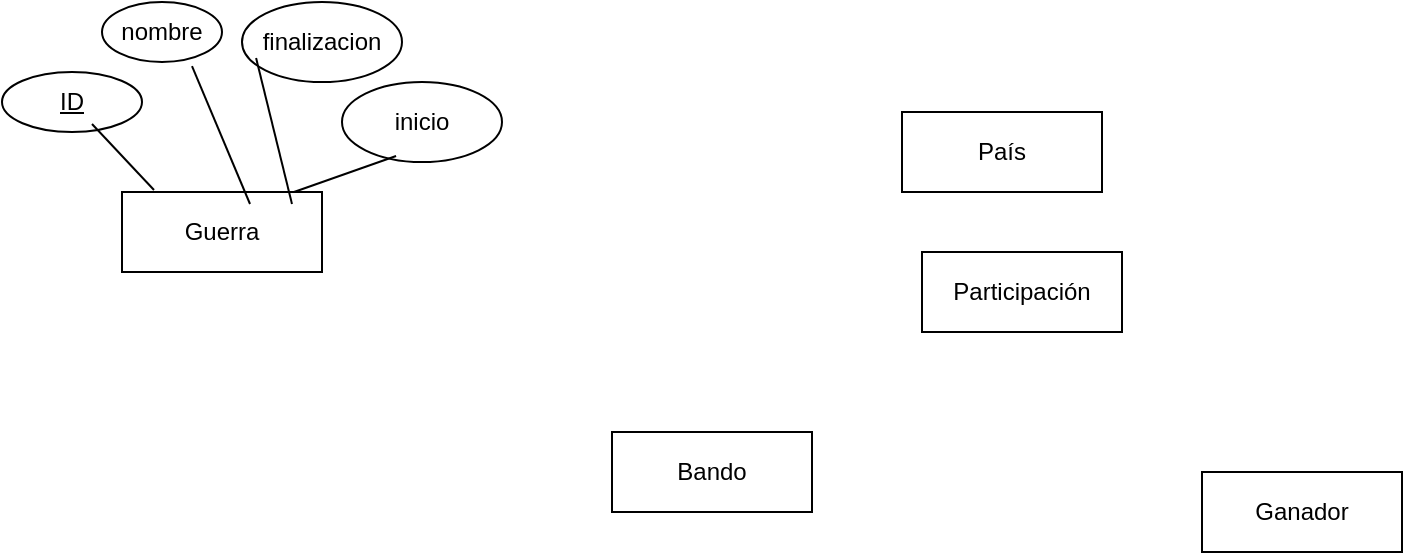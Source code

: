 <mxfile version="22.0.4" type="github">
  <diagram id="R2lEEEUBdFMjLlhIrx00" name="Page-1">
    <mxGraphModel dx="1434" dy="820" grid="1" gridSize="10" guides="1" tooltips="1" connect="1" arrows="1" fold="1" page="1" pageScale="1" pageWidth="850" pageHeight="1100" math="0" shadow="0" extFonts="Permanent Marker^https://fonts.googleapis.com/css?family=Permanent+Marker">
      <root>
        <mxCell id="0" />
        <mxCell id="1" parent="0" />
        <mxCell id="Iet_jWAJXBXSNBwaDiyG-1" value="Guerra" style="whiteSpace=wrap;html=1;align=center;" parent="1" vertex="1">
          <mxGeometry x="80" y="180" width="100" height="40" as="geometry" />
        </mxCell>
        <mxCell id="Iet_jWAJXBXSNBwaDiyG-2" value="País" style="whiteSpace=wrap;html=1;align=center;" parent="1" vertex="1">
          <mxGeometry x="470" y="140" width="100" height="40" as="geometry" />
        </mxCell>
        <mxCell id="Iet_jWAJXBXSNBwaDiyG-3" value="Bando" style="whiteSpace=wrap;html=1;align=center;" parent="1" vertex="1">
          <mxGeometry x="325" y="300" width="100" height="40" as="geometry" />
        </mxCell>
        <mxCell id="Iet_jWAJXBXSNBwaDiyG-4" value="Participación" style="whiteSpace=wrap;html=1;align=center;" parent="1" vertex="1">
          <mxGeometry x="480" y="210" width="100" height="40" as="geometry" />
        </mxCell>
        <mxCell id="Iet_jWAJXBXSNBwaDiyG-5" value="Ganador" style="whiteSpace=wrap;html=1;align=center;" parent="1" vertex="1">
          <mxGeometry x="620" y="320" width="100" height="40" as="geometry" />
        </mxCell>
        <mxCell id="Iet_jWAJXBXSNBwaDiyG-6" value="&lt;u&gt;ID&lt;/u&gt;" style="ellipse;whiteSpace=wrap;html=1;align=center;" parent="1" vertex="1">
          <mxGeometry x="20" y="120" width="70" height="30" as="geometry" />
        </mxCell>
        <mxCell id="AuWt5UhLa8Dw6wnDY-w8-1" value="inicio" style="ellipse;whiteSpace=wrap;html=1;" parent="1" vertex="1">
          <mxGeometry x="190" y="125" width="80" height="40" as="geometry" />
        </mxCell>
        <mxCell id="Iet_jWAJXBXSNBwaDiyG-7" value="nombre" style="ellipse;whiteSpace=wrap;html=1;align=center;" parent="1" vertex="1">
          <mxGeometry x="70" y="85" width="60" height="30" as="geometry" />
        </mxCell>
        <mxCell id="Iet_jWAJXBXSNBwaDiyG-9" value="" style="endArrow=none;html=1;rounded=0;entryX=0.16;entryY=-0.025;entryDx=0;entryDy=0;entryPerimeter=0;exitX=0.643;exitY=0.867;exitDx=0;exitDy=0;exitPerimeter=0;" parent="1" target="Iet_jWAJXBXSNBwaDiyG-1" edge="1" source="Iet_jWAJXBXSNBwaDiyG-6">
          <mxGeometry relative="1" as="geometry">
            <mxPoint x="40" y="160" as="sourcePoint" />
            <mxPoint x="200" y="149" as="targetPoint" />
          </mxGeometry>
        </mxCell>
        <mxCell id="AuWt5UhLa8Dw6wnDY-w8-2" value="finalizacion" style="ellipse;whiteSpace=wrap;html=1;" parent="1" vertex="1">
          <mxGeometry x="140" y="85" width="80" height="40" as="geometry" />
        </mxCell>
        <mxCell id="Iet_jWAJXBXSNBwaDiyG-11" value="" style="endArrow=none;html=1;rounded=0;entryX=0.64;entryY=0.15;entryDx=0;entryDy=0;entryPerimeter=0;exitX=0.75;exitY=1.067;exitDx=0;exitDy=0;exitPerimeter=0;" parent="1" target="Iet_jWAJXBXSNBwaDiyG-1" edge="1" source="Iet_jWAJXBXSNBwaDiyG-7">
          <mxGeometry relative="1" as="geometry">
            <mxPoint x="140" y="150" as="sourcePoint" />
            <mxPoint x="196" y="180" as="targetPoint" />
          </mxGeometry>
        </mxCell>
        <mxCell id="v6sRIm-AOsYsS7XoriZ_-1" value="" style="endArrow=none;html=1;rounded=0;entryX=0.85;entryY=0.15;entryDx=0;entryDy=0;entryPerimeter=0;exitX=0.088;exitY=0.7;exitDx=0;exitDy=0;exitPerimeter=0;" edge="1" parent="1" source="AuWt5UhLa8Dw6wnDY-w8-2" target="Iet_jWAJXBXSNBwaDiyG-1">
          <mxGeometry relative="1" as="geometry">
            <mxPoint x="150" y="160" as="sourcePoint" />
            <mxPoint x="154" y="196" as="targetPoint" />
          </mxGeometry>
        </mxCell>
        <mxCell id="v6sRIm-AOsYsS7XoriZ_-4" value="" style="endArrow=none;html=1;rounded=0;entryX=0.86;entryY=0;entryDx=0;entryDy=0;entryPerimeter=0;exitX=0.338;exitY=0.925;exitDx=0;exitDy=0;exitPerimeter=0;" edge="1" parent="1" source="AuWt5UhLa8Dw6wnDY-w8-1" target="Iet_jWAJXBXSNBwaDiyG-1">
          <mxGeometry relative="1" as="geometry">
            <mxPoint x="220" y="200" as="sourcePoint" />
            <mxPoint x="238" y="273" as="targetPoint" />
          </mxGeometry>
        </mxCell>
      </root>
    </mxGraphModel>
  </diagram>
</mxfile>
